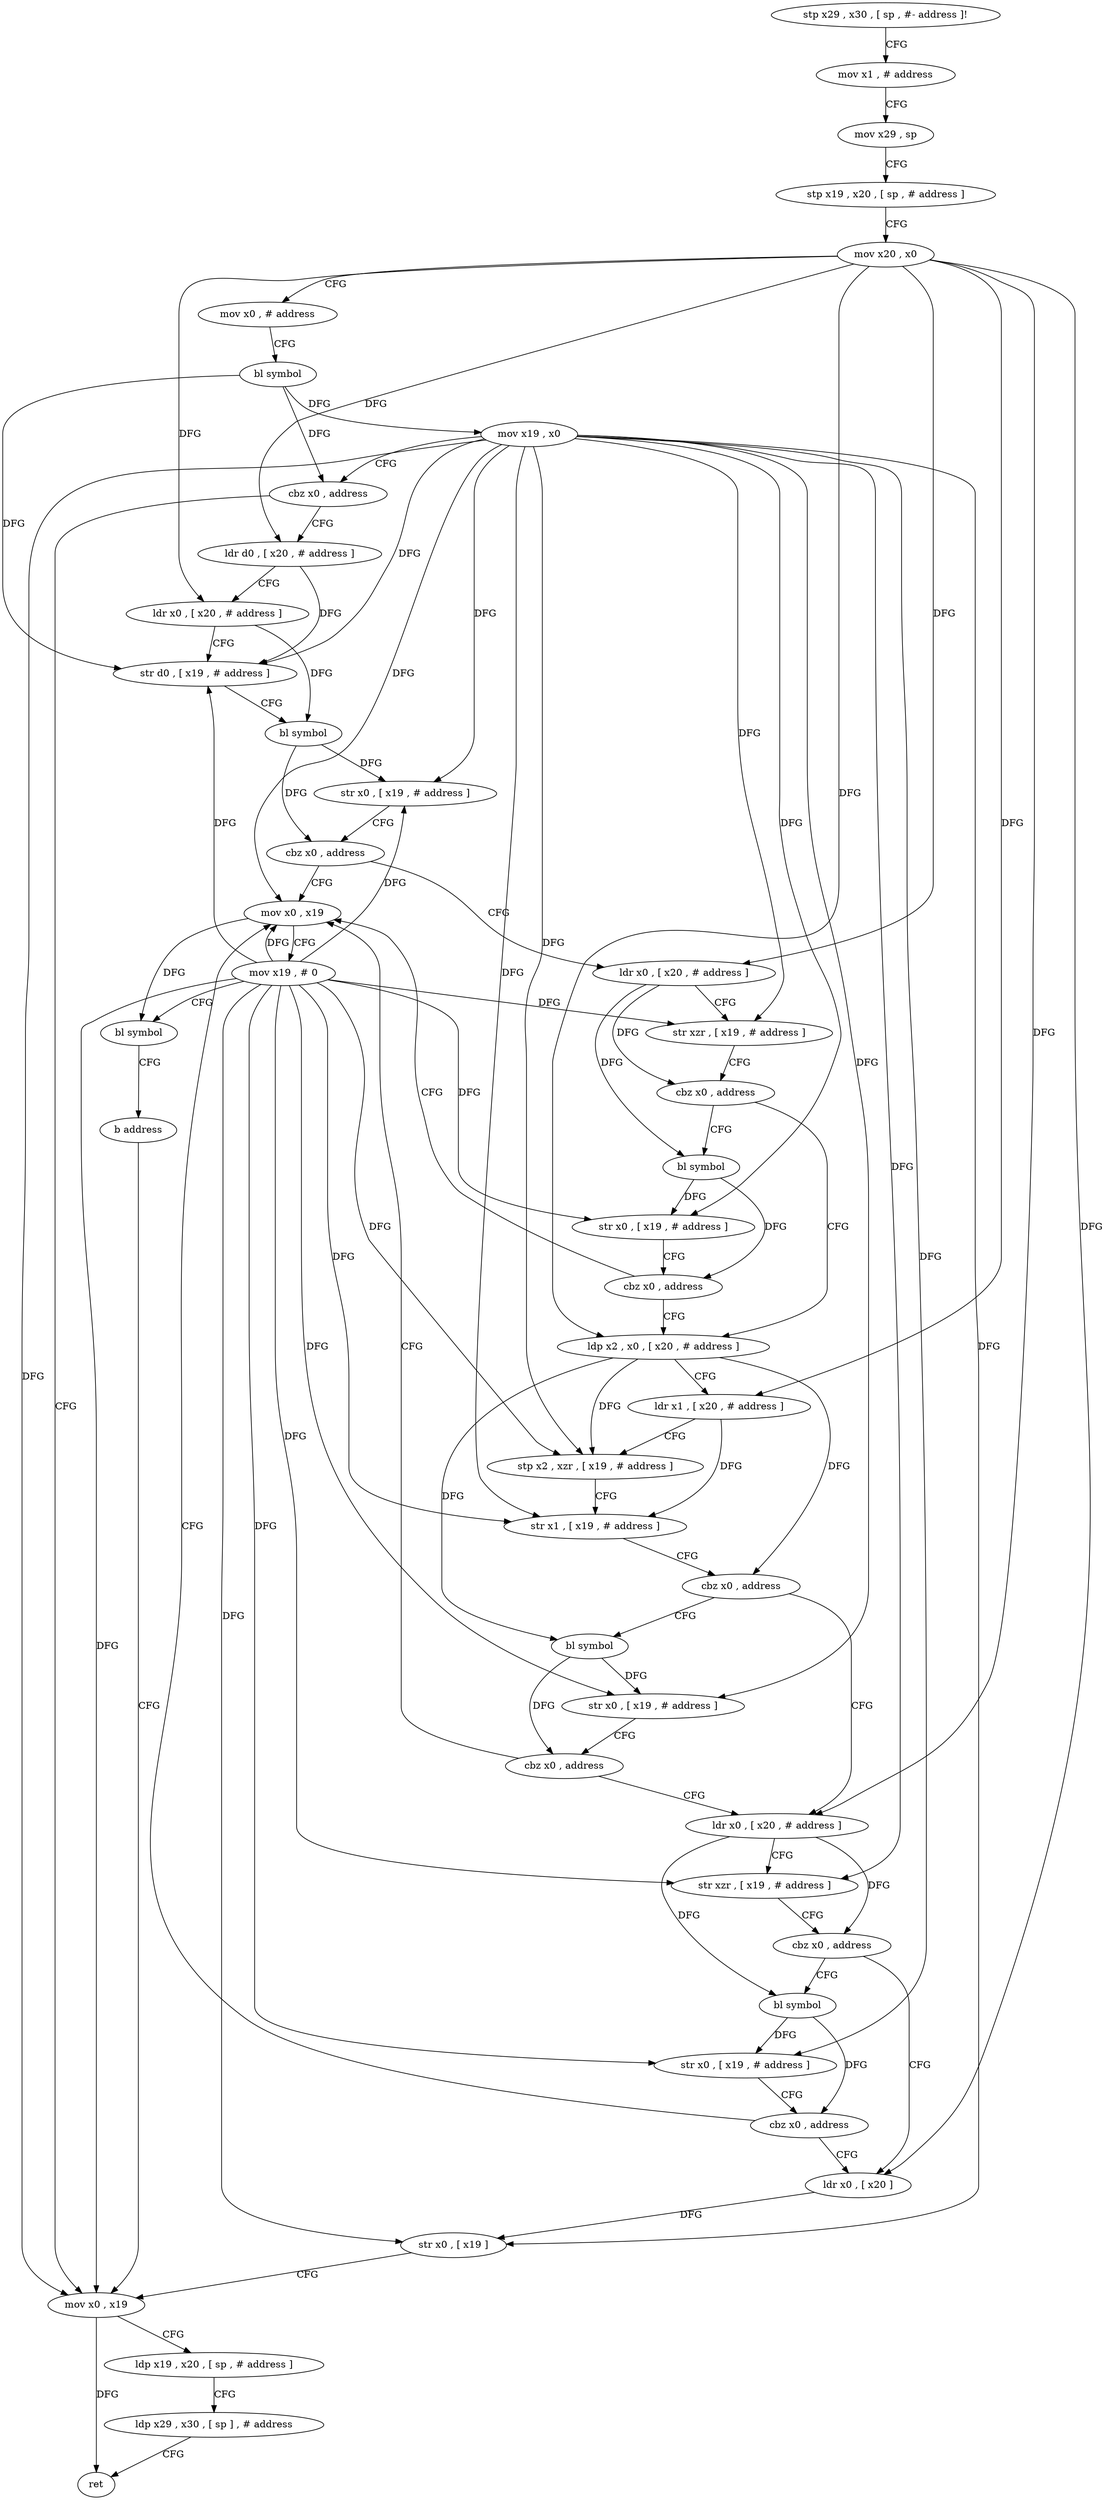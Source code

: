 digraph "func" {
"85536" [label = "stp x29 , x30 , [ sp , #- address ]!" ]
"85540" [label = "mov x1 , # address" ]
"85544" [label = "mov x29 , sp" ]
"85548" [label = "stp x19 , x20 , [ sp , # address ]" ]
"85552" [label = "mov x20 , x0" ]
"85556" [label = "mov x0 , # address" ]
"85560" [label = "bl symbol" ]
"85564" [label = "mov x19 , x0" ]
"85568" [label = "cbz x0 , address" ]
"85684" [label = "mov x0 , x19" ]
"85572" [label = "ldr d0 , [ x20 , # address ]" ]
"85688" [label = "ldp x19 , x20 , [ sp , # address ]" ]
"85692" [label = "ldp x29 , x30 , [ sp ] , # address" ]
"85696" [label = "ret" ]
"85576" [label = "ldr x0 , [ x20 , # address ]" ]
"85580" [label = "str d0 , [ x19 , # address ]" ]
"85584" [label = "bl symbol" ]
"85588" [label = "str x0 , [ x19 , # address ]" ]
"85592" [label = "cbz x0 , address" ]
"85704" [label = "mov x0 , x19" ]
"85596" [label = "ldr x0 , [ x20 , # address ]" ]
"85708" [label = "mov x19 , # 0" ]
"85712" [label = "bl symbol" ]
"85716" [label = "b address" ]
"85600" [label = "str xzr , [ x19 , # address ]" ]
"85604" [label = "cbz x0 , address" ]
"85620" [label = "ldp x2 , x0 , [ x20 , # address ]" ]
"85608" [label = "bl symbol" ]
"85624" [label = "ldr x1 , [ x20 , # address ]" ]
"85628" [label = "stp x2 , xzr , [ x19 , # address ]" ]
"85632" [label = "str x1 , [ x19 , # address ]" ]
"85636" [label = "cbz x0 , address" ]
"85652" [label = "ldr x0 , [ x20 , # address ]" ]
"85640" [label = "bl symbol" ]
"85612" [label = "str x0 , [ x19 , # address ]" ]
"85616" [label = "cbz x0 , address" ]
"85656" [label = "str xzr , [ x19 , # address ]" ]
"85660" [label = "cbz x0 , address" ]
"85676" [label = "ldr x0 , [ x20 ]" ]
"85664" [label = "bl symbol" ]
"85644" [label = "str x0 , [ x19 , # address ]" ]
"85648" [label = "cbz x0 , address" ]
"85680" [label = "str x0 , [ x19 ]" ]
"85668" [label = "str x0 , [ x19 , # address ]" ]
"85672" [label = "cbz x0 , address" ]
"85536" -> "85540" [ label = "CFG" ]
"85540" -> "85544" [ label = "CFG" ]
"85544" -> "85548" [ label = "CFG" ]
"85548" -> "85552" [ label = "CFG" ]
"85552" -> "85556" [ label = "CFG" ]
"85552" -> "85572" [ label = "DFG" ]
"85552" -> "85576" [ label = "DFG" ]
"85552" -> "85596" [ label = "DFG" ]
"85552" -> "85620" [ label = "DFG" ]
"85552" -> "85624" [ label = "DFG" ]
"85552" -> "85652" [ label = "DFG" ]
"85552" -> "85676" [ label = "DFG" ]
"85556" -> "85560" [ label = "CFG" ]
"85560" -> "85564" [ label = "DFG" ]
"85560" -> "85568" [ label = "DFG" ]
"85560" -> "85580" [ label = "DFG" ]
"85564" -> "85568" [ label = "CFG" ]
"85564" -> "85684" [ label = "DFG" ]
"85564" -> "85580" [ label = "DFG" ]
"85564" -> "85588" [ label = "DFG" ]
"85564" -> "85704" [ label = "DFG" ]
"85564" -> "85600" [ label = "DFG" ]
"85564" -> "85628" [ label = "DFG" ]
"85564" -> "85632" [ label = "DFG" ]
"85564" -> "85612" [ label = "DFG" ]
"85564" -> "85656" [ label = "DFG" ]
"85564" -> "85644" [ label = "DFG" ]
"85564" -> "85680" [ label = "DFG" ]
"85564" -> "85668" [ label = "DFG" ]
"85568" -> "85684" [ label = "CFG" ]
"85568" -> "85572" [ label = "CFG" ]
"85684" -> "85688" [ label = "CFG" ]
"85684" -> "85696" [ label = "DFG" ]
"85572" -> "85576" [ label = "CFG" ]
"85572" -> "85580" [ label = "DFG" ]
"85688" -> "85692" [ label = "CFG" ]
"85692" -> "85696" [ label = "CFG" ]
"85576" -> "85580" [ label = "CFG" ]
"85576" -> "85584" [ label = "DFG" ]
"85580" -> "85584" [ label = "CFG" ]
"85584" -> "85588" [ label = "DFG" ]
"85584" -> "85592" [ label = "DFG" ]
"85588" -> "85592" [ label = "CFG" ]
"85592" -> "85704" [ label = "CFG" ]
"85592" -> "85596" [ label = "CFG" ]
"85704" -> "85708" [ label = "CFG" ]
"85704" -> "85712" [ label = "DFG" ]
"85596" -> "85600" [ label = "CFG" ]
"85596" -> "85604" [ label = "DFG" ]
"85596" -> "85608" [ label = "DFG" ]
"85708" -> "85712" [ label = "CFG" ]
"85708" -> "85684" [ label = "DFG" ]
"85708" -> "85704" [ label = "DFG" ]
"85708" -> "85580" [ label = "DFG" ]
"85708" -> "85588" [ label = "DFG" ]
"85708" -> "85600" [ label = "DFG" ]
"85708" -> "85628" [ label = "DFG" ]
"85708" -> "85632" [ label = "DFG" ]
"85708" -> "85612" [ label = "DFG" ]
"85708" -> "85656" [ label = "DFG" ]
"85708" -> "85644" [ label = "DFG" ]
"85708" -> "85680" [ label = "DFG" ]
"85708" -> "85668" [ label = "DFG" ]
"85712" -> "85716" [ label = "CFG" ]
"85716" -> "85684" [ label = "CFG" ]
"85600" -> "85604" [ label = "CFG" ]
"85604" -> "85620" [ label = "CFG" ]
"85604" -> "85608" [ label = "CFG" ]
"85620" -> "85624" [ label = "CFG" ]
"85620" -> "85628" [ label = "DFG" ]
"85620" -> "85636" [ label = "DFG" ]
"85620" -> "85640" [ label = "DFG" ]
"85608" -> "85612" [ label = "DFG" ]
"85608" -> "85616" [ label = "DFG" ]
"85624" -> "85628" [ label = "CFG" ]
"85624" -> "85632" [ label = "DFG" ]
"85628" -> "85632" [ label = "CFG" ]
"85632" -> "85636" [ label = "CFG" ]
"85636" -> "85652" [ label = "CFG" ]
"85636" -> "85640" [ label = "CFG" ]
"85652" -> "85656" [ label = "CFG" ]
"85652" -> "85660" [ label = "DFG" ]
"85652" -> "85664" [ label = "DFG" ]
"85640" -> "85644" [ label = "DFG" ]
"85640" -> "85648" [ label = "DFG" ]
"85612" -> "85616" [ label = "CFG" ]
"85616" -> "85704" [ label = "CFG" ]
"85616" -> "85620" [ label = "CFG" ]
"85656" -> "85660" [ label = "CFG" ]
"85660" -> "85676" [ label = "CFG" ]
"85660" -> "85664" [ label = "CFG" ]
"85676" -> "85680" [ label = "DFG" ]
"85664" -> "85668" [ label = "DFG" ]
"85664" -> "85672" [ label = "DFG" ]
"85644" -> "85648" [ label = "CFG" ]
"85648" -> "85704" [ label = "CFG" ]
"85648" -> "85652" [ label = "CFG" ]
"85680" -> "85684" [ label = "CFG" ]
"85668" -> "85672" [ label = "CFG" ]
"85672" -> "85704" [ label = "CFG" ]
"85672" -> "85676" [ label = "CFG" ]
}
